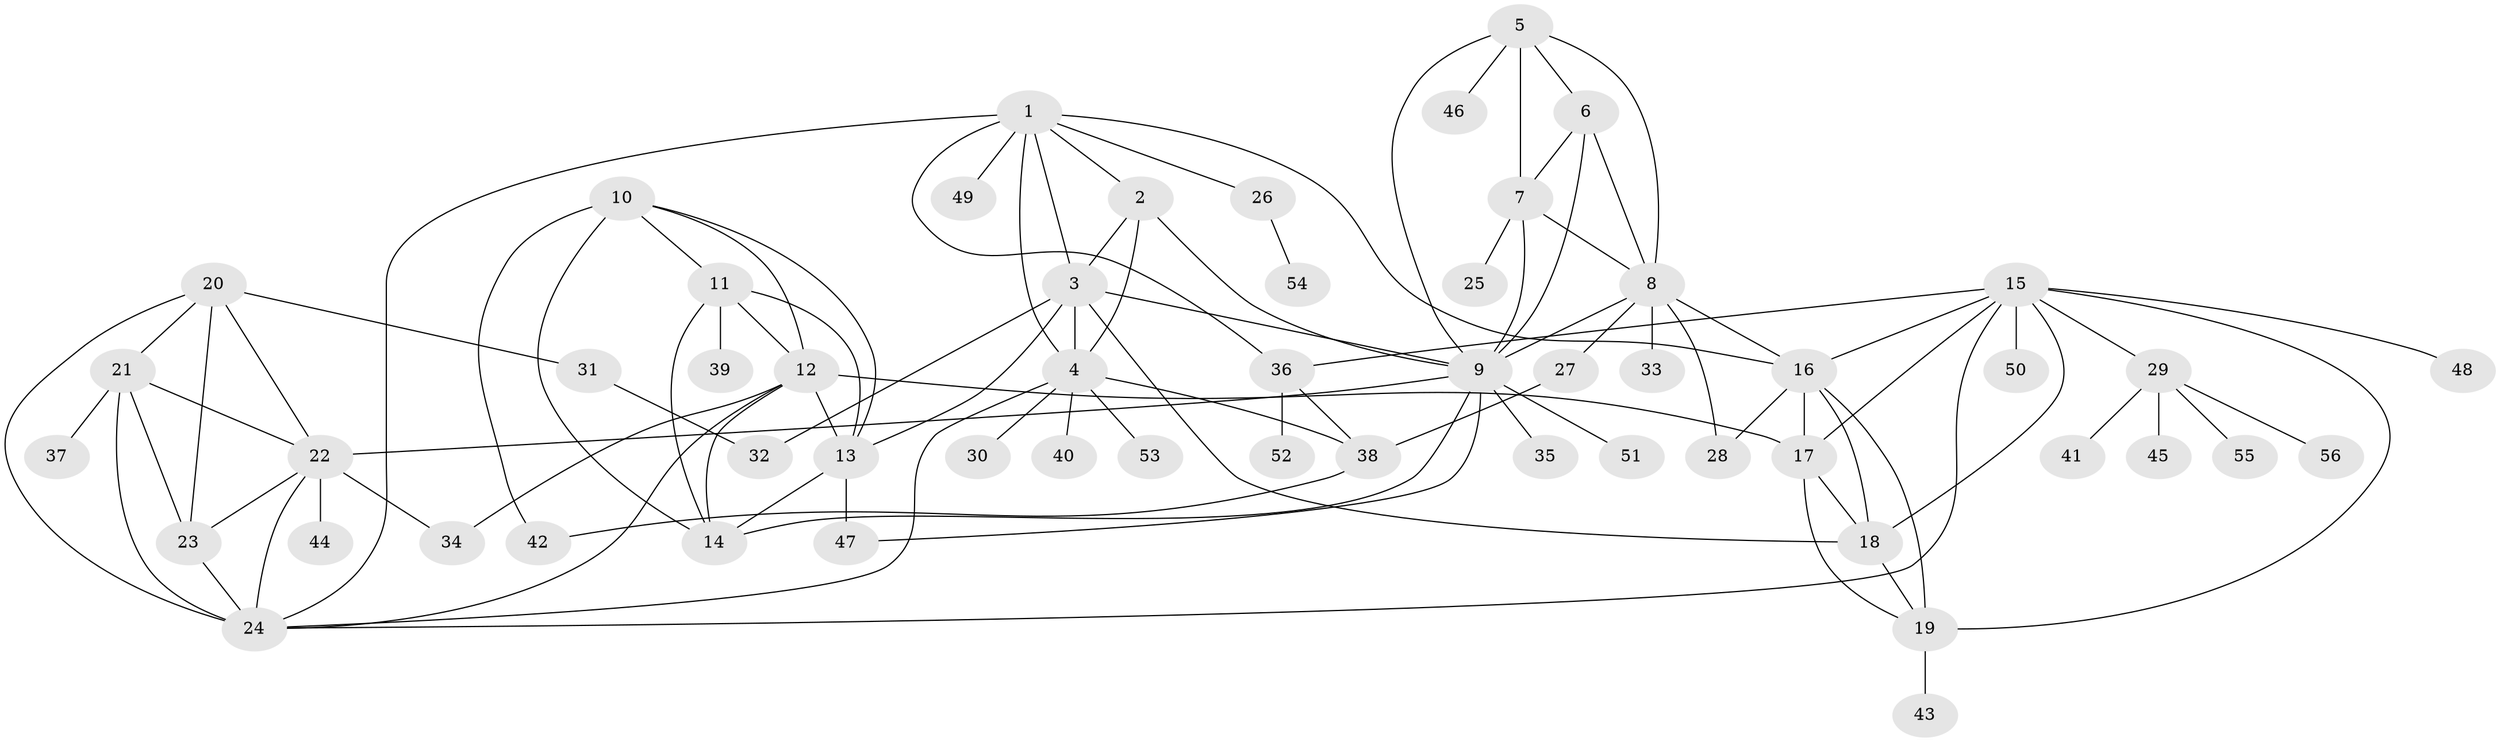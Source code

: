 // original degree distribution, {12: 0.02702702702702703, 5: 0.05405405405405406, 10: 0.036036036036036036, 4: 0.018018018018018018, 6: 0.06306306306306306, 7: 0.018018018018018018, 8: 0.02702702702702703, 9: 0.018018018018018018, 2: 0.16216216216216217, 3: 0.02702702702702703, 1: 0.5495495495495496}
// Generated by graph-tools (version 1.1) at 2025/37/03/09/25 02:37:10]
// undirected, 56 vertices, 99 edges
graph export_dot {
graph [start="1"]
  node [color=gray90,style=filled];
  1;
  2;
  3;
  4;
  5;
  6;
  7;
  8;
  9;
  10;
  11;
  12;
  13;
  14;
  15;
  16;
  17;
  18;
  19;
  20;
  21;
  22;
  23;
  24;
  25;
  26;
  27;
  28;
  29;
  30;
  31;
  32;
  33;
  34;
  35;
  36;
  37;
  38;
  39;
  40;
  41;
  42;
  43;
  44;
  45;
  46;
  47;
  48;
  49;
  50;
  51;
  52;
  53;
  54;
  55;
  56;
  1 -- 2 [weight=2.0];
  1 -- 3 [weight=1.0];
  1 -- 4 [weight=1.0];
  1 -- 16 [weight=1.0];
  1 -- 24 [weight=1.0];
  1 -- 26 [weight=1.0];
  1 -- 36 [weight=1.0];
  1 -- 49 [weight=3.0];
  2 -- 3 [weight=2.0];
  2 -- 4 [weight=2.0];
  2 -- 9 [weight=1.0];
  3 -- 4 [weight=1.0];
  3 -- 9 [weight=1.0];
  3 -- 13 [weight=1.0];
  3 -- 18 [weight=1.0];
  3 -- 32 [weight=2.0];
  4 -- 24 [weight=1.0];
  4 -- 30 [weight=1.0];
  4 -- 38 [weight=1.0];
  4 -- 40 [weight=1.0];
  4 -- 53 [weight=1.0];
  5 -- 6 [weight=1.0];
  5 -- 7 [weight=1.0];
  5 -- 8 [weight=1.0];
  5 -- 9 [weight=1.0];
  5 -- 46 [weight=1.0];
  6 -- 7 [weight=1.0];
  6 -- 8 [weight=1.0];
  6 -- 9 [weight=1.0];
  7 -- 8 [weight=1.0];
  7 -- 9 [weight=1.0];
  7 -- 25 [weight=1.0];
  8 -- 9 [weight=1.0];
  8 -- 16 [weight=1.0];
  8 -- 27 [weight=1.0];
  8 -- 28 [weight=1.0];
  8 -- 33 [weight=4.0];
  9 -- 14 [weight=1.0];
  9 -- 22 [weight=1.0];
  9 -- 35 [weight=1.0];
  9 -- 47 [weight=1.0];
  9 -- 51 [weight=1.0];
  10 -- 11 [weight=1.0];
  10 -- 12 [weight=1.0];
  10 -- 13 [weight=1.0];
  10 -- 14 [weight=1.0];
  10 -- 42 [weight=2.0];
  11 -- 12 [weight=1.0];
  11 -- 13 [weight=1.0];
  11 -- 14 [weight=1.0];
  11 -- 39 [weight=3.0];
  12 -- 13 [weight=1.0];
  12 -- 14 [weight=1.0];
  12 -- 17 [weight=1.0];
  12 -- 24 [weight=1.0];
  12 -- 34 [weight=2.0];
  13 -- 14 [weight=1.0];
  13 -- 47 [weight=1.0];
  15 -- 16 [weight=1.0];
  15 -- 17 [weight=1.0];
  15 -- 18 [weight=1.0];
  15 -- 19 [weight=1.0];
  15 -- 24 [weight=1.0];
  15 -- 29 [weight=1.0];
  15 -- 36 [weight=1.0];
  15 -- 48 [weight=1.0];
  15 -- 50 [weight=1.0];
  16 -- 17 [weight=1.0];
  16 -- 18 [weight=1.0];
  16 -- 19 [weight=1.0];
  16 -- 28 [weight=1.0];
  17 -- 18 [weight=1.0];
  17 -- 19 [weight=1.0];
  18 -- 19 [weight=1.0];
  19 -- 43 [weight=1.0];
  20 -- 21 [weight=1.0];
  20 -- 22 [weight=1.0];
  20 -- 23 [weight=4.0];
  20 -- 24 [weight=1.0];
  20 -- 31 [weight=1.0];
  21 -- 22 [weight=1.0];
  21 -- 23 [weight=1.0];
  21 -- 24 [weight=2.0];
  21 -- 37 [weight=2.0];
  22 -- 23 [weight=1.0];
  22 -- 24 [weight=1.0];
  22 -- 34 [weight=1.0];
  22 -- 44 [weight=3.0];
  23 -- 24 [weight=1.0];
  26 -- 54 [weight=1.0];
  27 -- 38 [weight=1.0];
  29 -- 41 [weight=1.0];
  29 -- 45 [weight=1.0];
  29 -- 55 [weight=1.0];
  29 -- 56 [weight=1.0];
  31 -- 32 [weight=1.0];
  36 -- 38 [weight=1.0];
  36 -- 52 [weight=2.0];
  38 -- 42 [weight=1.0];
}
